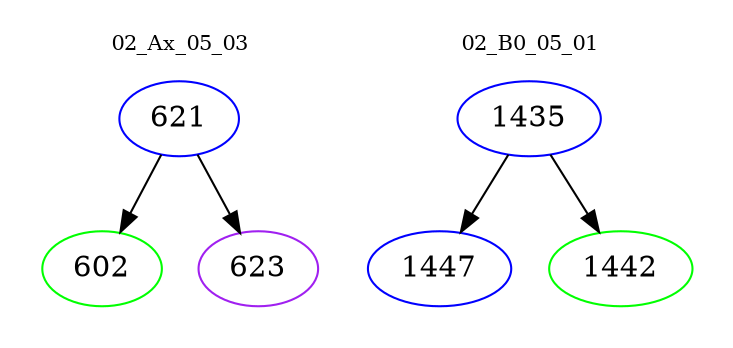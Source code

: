 digraph{
subgraph cluster_0 {
color = white
label = "02_Ax_05_03";
fontsize=10;
T0_621 [label="621", color="blue"]
T0_621 -> T0_602 [color="black"]
T0_602 [label="602", color="green"]
T0_621 -> T0_623 [color="black"]
T0_623 [label="623", color="purple"]
}
subgraph cluster_1 {
color = white
label = "02_B0_05_01";
fontsize=10;
T1_1435 [label="1435", color="blue"]
T1_1435 -> T1_1447 [color="black"]
T1_1447 [label="1447", color="blue"]
T1_1435 -> T1_1442 [color="black"]
T1_1442 [label="1442", color="green"]
}
}
